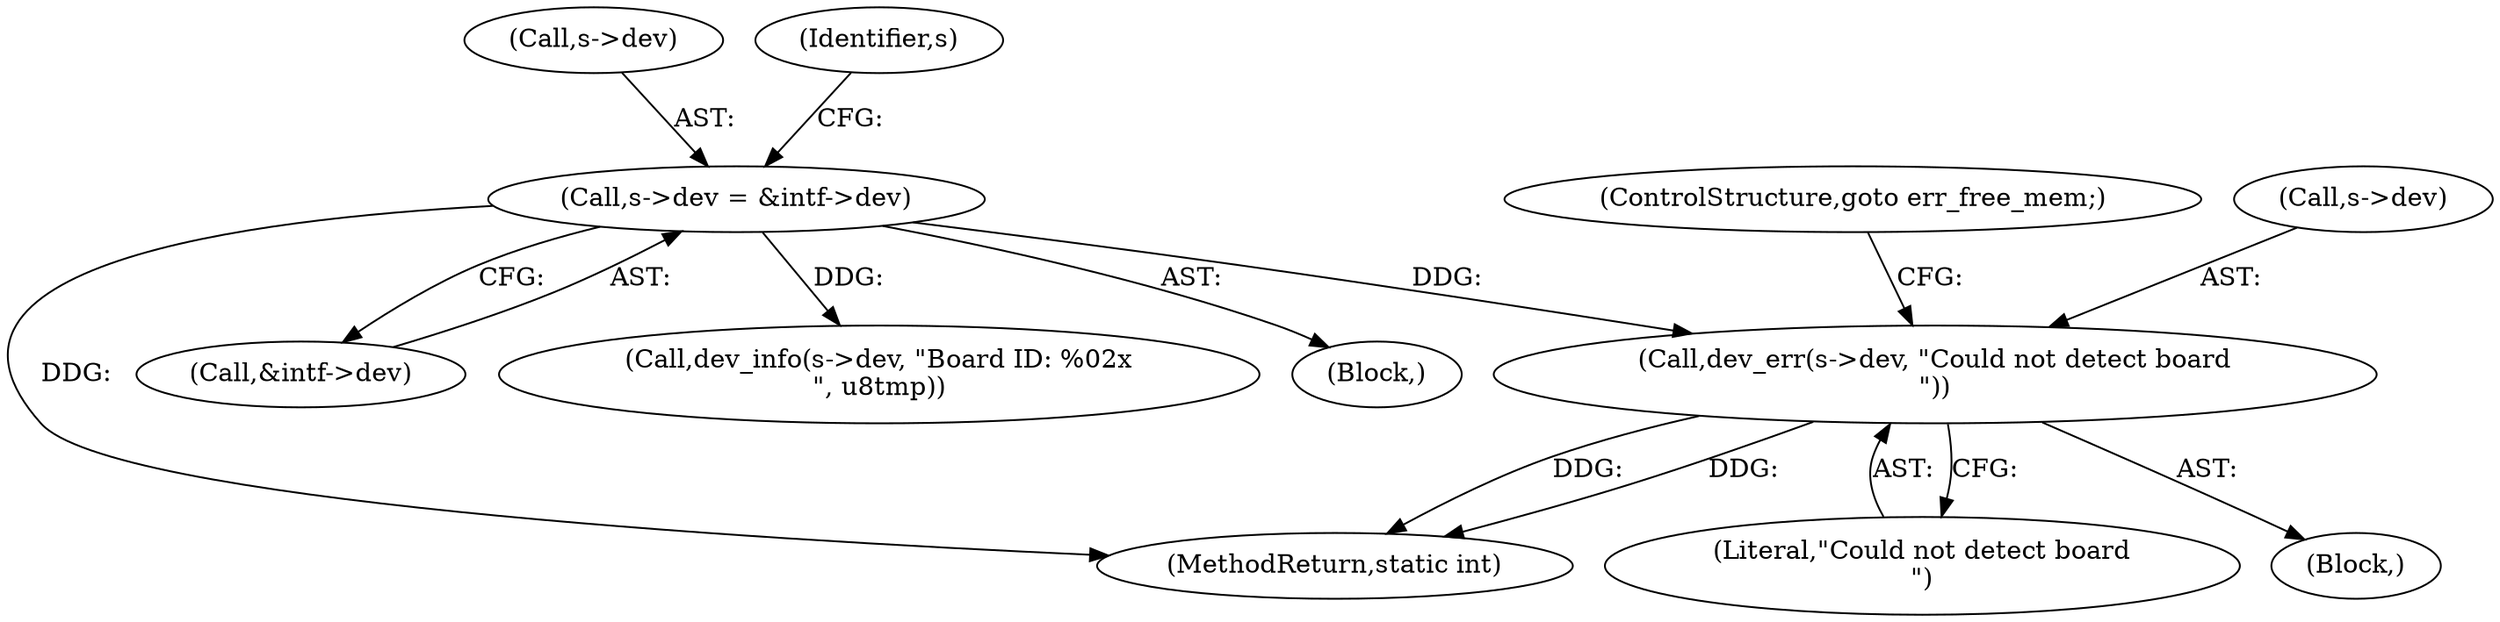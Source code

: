 digraph "0_linux_aa93d1fee85c890a34f2510a310e55ee76a27848@pointer" {
"1000229" [label="(Call,dev_err(s->dev, \"Could not detect board\n\"))"];
"1000153" [label="(Call,s->dev = &intf->dev)"];
"1000234" [label="(ControlStructure,goto err_free_mem;)"];
"1000233" [label="(Literal,\"Could not detect board\n\")"];
"1000229" [label="(Call,dev_err(s->dev, \"Could not detect board\n\"))"];
"1000230" [label="(Call,s->dev)"];
"1000154" [label="(Call,s->dev)"];
"1000108" [label="(Block,)"];
"1000153" [label="(Call,s->dev = &intf->dev)"];
"1000597" [label="(MethodReturn,static int)"];
"1000157" [label="(Call,&intf->dev)"];
"1000228" [label="(Block,)"];
"1000242" [label="(Call,dev_info(s->dev, \"Board ID: %02x\n\", u8tmp))"];
"1000163" [label="(Identifier,s)"];
"1000229" -> "1000228"  [label="AST: "];
"1000229" -> "1000233"  [label="CFG: "];
"1000230" -> "1000229"  [label="AST: "];
"1000233" -> "1000229"  [label="AST: "];
"1000234" -> "1000229"  [label="CFG: "];
"1000229" -> "1000597"  [label="DDG: "];
"1000229" -> "1000597"  [label="DDG: "];
"1000153" -> "1000229"  [label="DDG: "];
"1000153" -> "1000108"  [label="AST: "];
"1000153" -> "1000157"  [label="CFG: "];
"1000154" -> "1000153"  [label="AST: "];
"1000157" -> "1000153"  [label="AST: "];
"1000163" -> "1000153"  [label="CFG: "];
"1000153" -> "1000597"  [label="DDG: "];
"1000153" -> "1000242"  [label="DDG: "];
}
